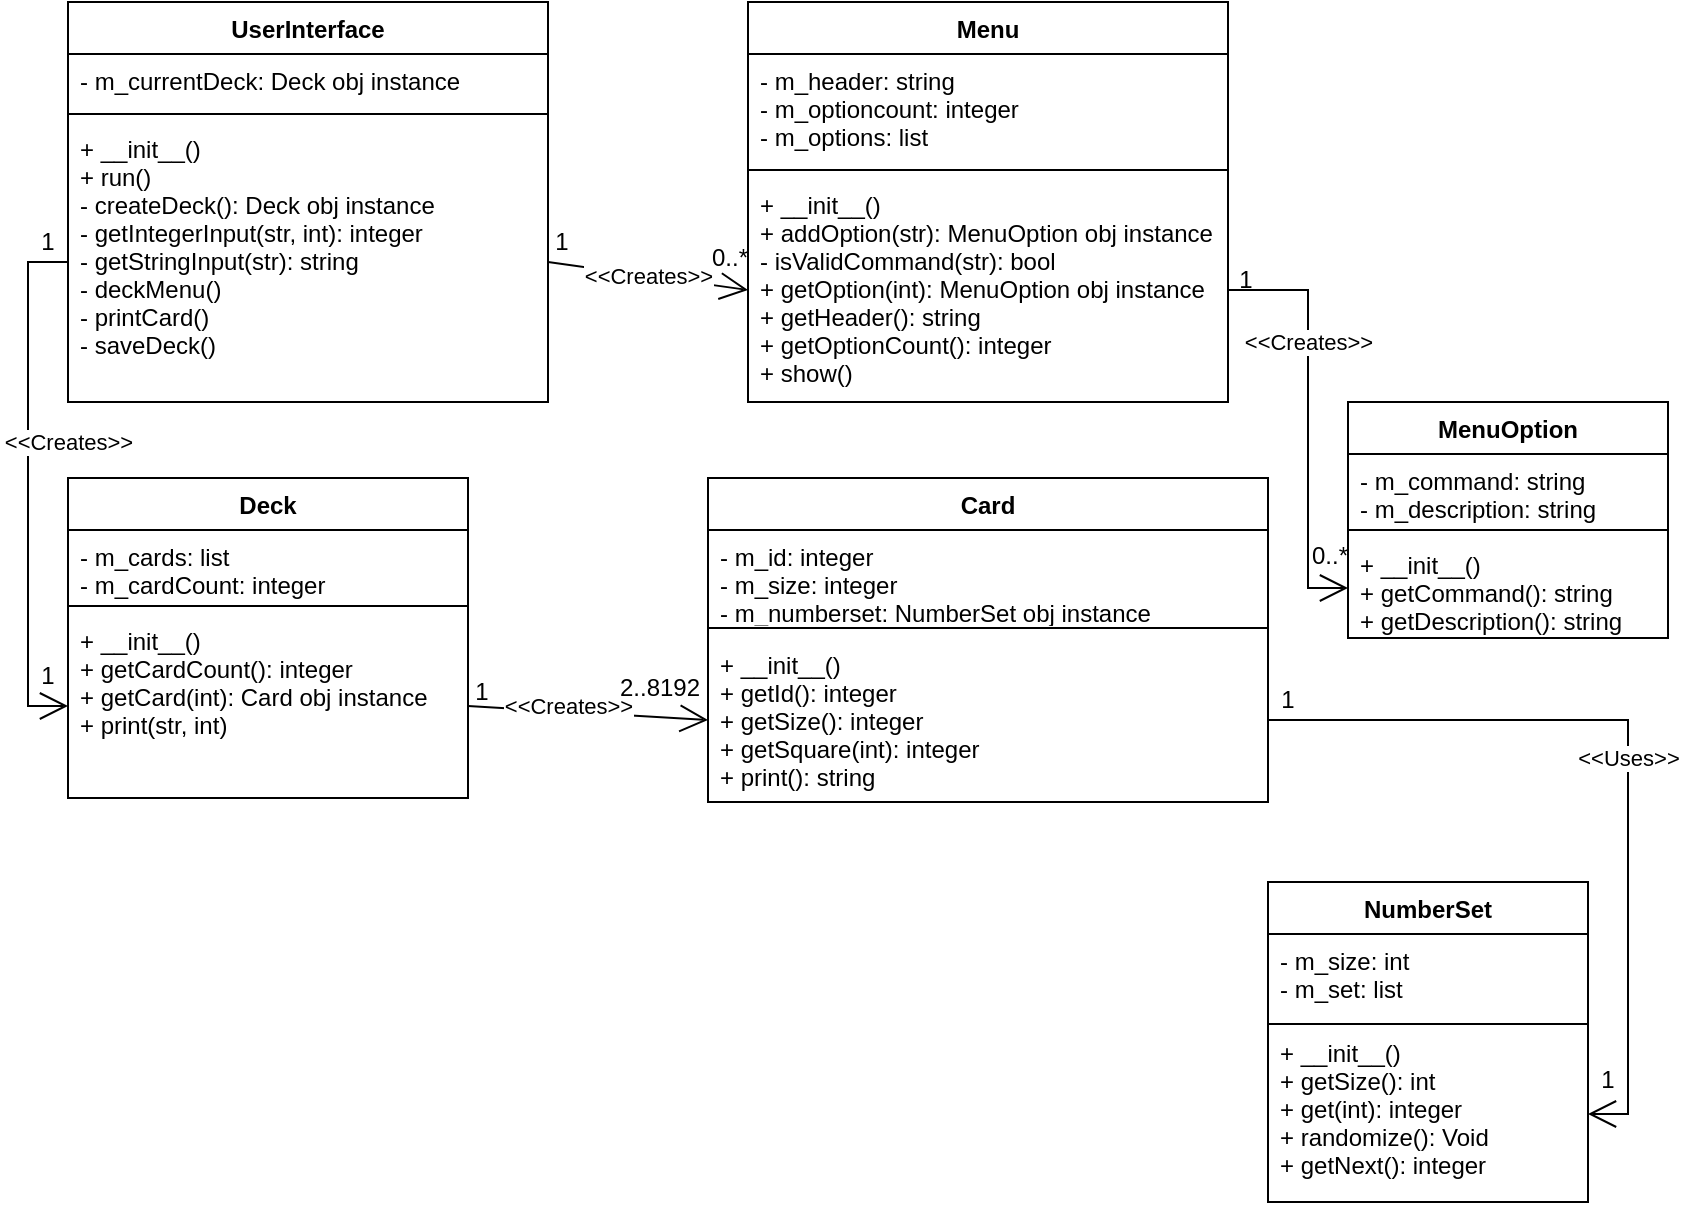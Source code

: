 <mxfile version="15.5.8" type="device"><diagram id="gEEIbR3LsCS0P2xFoKP7" name="Page-1"><mxGraphModel dx="1022" dy="524" grid="1" gridSize="10" guides="1" tooltips="1" connect="1" arrows="1" fold="1" page="1" pageScale="1" pageWidth="850" pageHeight="1100" math="0" shadow="0"><root><mxCell id="0"/><mxCell id="1" parent="0"/><mxCell id="pg2q3I0mmfAZ--t2WAfG-1" value="UserInterface" style="swimlane;fontStyle=1;align=center;verticalAlign=top;childLayout=stackLayout;horizontal=1;startSize=26;horizontalStack=0;resizeParent=1;resizeParentMax=0;resizeLast=0;collapsible=1;marginBottom=0;" parent="1" vertex="1"><mxGeometry x="40" y="40" width="240" height="200" as="geometry"/></mxCell><mxCell id="pg2q3I0mmfAZ--t2WAfG-2" value="- m_currentDeck: Deck obj instance" style="text;strokeColor=none;fillColor=none;align=left;verticalAlign=top;spacingLeft=4;spacingRight=4;overflow=hidden;rotatable=0;points=[[0,0.5],[1,0.5]];portConstraint=eastwest;" parent="pg2q3I0mmfAZ--t2WAfG-1" vertex="1"><mxGeometry y="26" width="240" height="26" as="geometry"/></mxCell><mxCell id="pg2q3I0mmfAZ--t2WAfG-3" value="" style="line;strokeWidth=1;fillColor=none;align=left;verticalAlign=middle;spacingTop=-1;spacingLeft=3;spacingRight=3;rotatable=0;labelPosition=right;points=[];portConstraint=eastwest;" parent="pg2q3I0mmfAZ--t2WAfG-1" vertex="1"><mxGeometry y="52" width="240" height="8" as="geometry"/></mxCell><mxCell id="pg2q3I0mmfAZ--t2WAfG-4" value="+ __init__()&#10;+ run()&#10;- createDeck(): Deck obj instance&#10;- getIntegerInput(str, int): integer&#10;- getStringInput(str): string&#10;- deckMenu()&#10;- printCard()&#10;- saveDeck()" style="text;strokeColor=none;fillColor=none;align=left;verticalAlign=top;spacingLeft=4;spacingRight=4;overflow=hidden;rotatable=0;points=[[0,0.5],[1,0.5]];portConstraint=eastwest;" parent="pg2q3I0mmfAZ--t2WAfG-1" vertex="1"><mxGeometry y="60" width="240" height="140" as="geometry"/></mxCell><mxCell id="pg2q3I0mmfAZ--t2WAfG-6" value="Menu" style="swimlane;fontStyle=1;align=center;verticalAlign=top;childLayout=stackLayout;horizontal=1;startSize=26;horizontalStack=0;resizeParent=1;resizeParentMax=0;resizeLast=0;collapsible=1;marginBottom=0;" parent="1" vertex="1"><mxGeometry x="380" y="40" width="240" height="200" as="geometry"/></mxCell><mxCell id="pg2q3I0mmfAZ--t2WAfG-7" value="- m_header: string&#10;- m_optioncount: integer&#10;- m_options: list" style="text;strokeColor=none;fillColor=none;align=left;verticalAlign=top;spacingLeft=4;spacingRight=4;overflow=hidden;rotatable=0;points=[[0,0.5],[1,0.5]];portConstraint=eastwest;" parent="pg2q3I0mmfAZ--t2WAfG-6" vertex="1"><mxGeometry y="26" width="240" height="54" as="geometry"/></mxCell><mxCell id="pg2q3I0mmfAZ--t2WAfG-8" value="" style="line;strokeWidth=1;fillColor=none;align=left;verticalAlign=middle;spacingTop=-1;spacingLeft=3;spacingRight=3;rotatable=0;labelPosition=right;points=[];portConstraint=eastwest;" parent="pg2q3I0mmfAZ--t2WAfG-6" vertex="1"><mxGeometry y="80" width="240" height="8" as="geometry"/></mxCell><mxCell id="pg2q3I0mmfAZ--t2WAfG-9" value="+ __init__()&#10;+ addOption(str): MenuOption obj instance&#10;- isValidCommand(str): bool&#10;+ getOption(int): MenuOption obj instance&#10;+ getHeader(): string&#10;+ getOptionCount(): integer&#10;+ show()" style="text;strokeColor=none;fillColor=none;align=left;verticalAlign=top;spacingLeft=4;spacingRight=4;overflow=hidden;rotatable=0;points=[[0,0.5],[1,0.5]];portConstraint=eastwest;" parent="pg2q3I0mmfAZ--t2WAfG-6" vertex="1"><mxGeometry y="88" width="240" height="112" as="geometry"/></mxCell><mxCell id="pg2q3I0mmfAZ--t2WAfG-12" value="MenuOption" style="swimlane;fontStyle=1;align=center;verticalAlign=top;childLayout=stackLayout;horizontal=1;startSize=26;horizontalStack=0;resizeParent=1;resizeParentMax=0;resizeLast=0;collapsible=1;marginBottom=0;" parent="1" vertex="1"><mxGeometry x="680" y="240" width="160" height="118" as="geometry"/></mxCell><mxCell id="pg2q3I0mmfAZ--t2WAfG-13" value="- m_command: string&#10;- m_description: string" style="text;strokeColor=none;fillColor=none;align=left;verticalAlign=top;spacingLeft=4;spacingRight=4;overflow=hidden;rotatable=0;points=[[0,0.5],[1,0.5]];portConstraint=eastwest;" parent="pg2q3I0mmfAZ--t2WAfG-12" vertex="1"><mxGeometry y="26" width="160" height="34" as="geometry"/></mxCell><mxCell id="pg2q3I0mmfAZ--t2WAfG-14" value="" style="line;strokeWidth=1;fillColor=none;align=left;verticalAlign=middle;spacingTop=-1;spacingLeft=3;spacingRight=3;rotatable=0;labelPosition=right;points=[];portConstraint=eastwest;" parent="pg2q3I0mmfAZ--t2WAfG-12" vertex="1"><mxGeometry y="60" width="160" height="8" as="geometry"/></mxCell><mxCell id="pg2q3I0mmfAZ--t2WAfG-15" value="+ __init__()&#10;+ getCommand(): string&#10;+ getDescription(): string" style="text;strokeColor=none;fillColor=none;align=left;verticalAlign=top;spacingLeft=4;spacingRight=4;overflow=hidden;rotatable=0;points=[[0,0.5],[1,0.5]];portConstraint=eastwest;" parent="pg2q3I0mmfAZ--t2WAfG-12" vertex="1"><mxGeometry y="68" width="160" height="50" as="geometry"/></mxCell><mxCell id="pg2q3I0mmfAZ--t2WAfG-18" value="Deck" style="swimlane;fontStyle=1;align=center;verticalAlign=top;childLayout=stackLayout;horizontal=1;startSize=26;horizontalStack=0;resizeParent=1;resizeParentMax=0;resizeLast=0;collapsible=1;marginBottom=0;" parent="1" vertex="1"><mxGeometry x="40" y="278" width="200" height="160" as="geometry"/></mxCell><mxCell id="pg2q3I0mmfAZ--t2WAfG-19" value="- m_cards: list&#10;- m_cardCount: integer" style="text;strokeColor=none;fillColor=none;align=left;verticalAlign=top;spacingLeft=4;spacingRight=4;overflow=hidden;rotatable=0;points=[[0,0.5],[1,0.5]];portConstraint=eastwest;" parent="pg2q3I0mmfAZ--t2WAfG-18" vertex="1"><mxGeometry y="26" width="200" height="34" as="geometry"/></mxCell><mxCell id="pg2q3I0mmfAZ--t2WAfG-20" value="" style="line;strokeWidth=1;fillColor=none;align=left;verticalAlign=middle;spacingTop=-1;spacingLeft=3;spacingRight=3;rotatable=0;labelPosition=right;points=[];portConstraint=eastwest;" parent="pg2q3I0mmfAZ--t2WAfG-18" vertex="1"><mxGeometry y="60" width="200" height="8" as="geometry"/></mxCell><mxCell id="pg2q3I0mmfAZ--t2WAfG-21" value="+ __init__()&#10;+ getCardCount(): integer&#10;+ getCard(int): Card obj instance&#10;+ print(str, int)" style="text;strokeColor=none;fillColor=none;align=left;verticalAlign=top;spacingLeft=4;spacingRight=4;overflow=hidden;rotatable=0;points=[[0,0.5],[1,0.5]];portConstraint=eastwest;" parent="pg2q3I0mmfAZ--t2WAfG-18" vertex="1"><mxGeometry y="68" width="200" height="92" as="geometry"/></mxCell><mxCell id="pg2q3I0mmfAZ--t2WAfG-24" value="Card" style="swimlane;fontStyle=1;align=center;verticalAlign=top;childLayout=stackLayout;horizontal=1;startSize=26;horizontalStack=0;resizeParent=1;resizeParentMax=0;resizeLast=0;collapsible=1;marginBottom=0;" parent="1" vertex="1"><mxGeometry x="360" y="278" width="280" height="162" as="geometry"/></mxCell><mxCell id="pg2q3I0mmfAZ--t2WAfG-25" value="- m_id: integer&#10;- m_size: integer&#10;- m_numberset: NumberSet obj instance" style="text;strokeColor=none;fillColor=none;align=left;verticalAlign=top;spacingLeft=4;spacingRight=4;overflow=hidden;rotatable=0;points=[[0,0.5],[1,0.5]];portConstraint=eastwest;" parent="pg2q3I0mmfAZ--t2WAfG-24" vertex="1"><mxGeometry y="26" width="280" height="44" as="geometry"/></mxCell><mxCell id="pg2q3I0mmfAZ--t2WAfG-26" value="" style="line;strokeWidth=1;fillColor=none;align=left;verticalAlign=middle;spacingTop=-1;spacingLeft=3;spacingRight=3;rotatable=0;labelPosition=right;points=[];portConstraint=eastwest;" parent="pg2q3I0mmfAZ--t2WAfG-24" vertex="1"><mxGeometry y="70" width="280" height="10" as="geometry"/></mxCell><mxCell id="pg2q3I0mmfAZ--t2WAfG-27" value="+ __init__()&#10;+ getId(): integer&#10;+ getSize(): integer&#10;+ getSquare(int): integer&#10;+ print(): string" style="text;strokeColor=none;fillColor=none;align=left;verticalAlign=top;spacingLeft=4;spacingRight=4;overflow=hidden;rotatable=0;points=[[0,0.5],[1,0.5]];portConstraint=eastwest;" parent="pg2q3I0mmfAZ--t2WAfG-24" vertex="1"><mxGeometry y="80" width="280" height="82" as="geometry"/></mxCell><mxCell id="pg2q3I0mmfAZ--t2WAfG-29" value="NumberSet" style="swimlane;fontStyle=1;align=center;verticalAlign=top;childLayout=stackLayout;horizontal=1;startSize=26;horizontalStack=0;resizeParent=1;resizeParentMax=0;resizeLast=0;collapsible=1;marginBottom=0;" parent="1" vertex="1"><mxGeometry x="640" y="480" width="160" height="160" as="geometry"/></mxCell><mxCell id="pg2q3I0mmfAZ--t2WAfG-30" value="- m_size: int&#10;- m_set: list" style="text;strokeColor=none;fillColor=none;align=left;verticalAlign=top;spacingLeft=4;spacingRight=4;overflow=hidden;rotatable=0;points=[[0,0.5],[1,0.5]];portConstraint=eastwest;" parent="pg2q3I0mmfAZ--t2WAfG-29" vertex="1"><mxGeometry y="26" width="160" height="44" as="geometry"/></mxCell><mxCell id="pg2q3I0mmfAZ--t2WAfG-31" value="" style="line;strokeWidth=1;fillColor=none;align=left;verticalAlign=middle;spacingTop=-1;spacingLeft=3;spacingRight=3;rotatable=0;labelPosition=right;points=[];portConstraint=eastwest;" parent="pg2q3I0mmfAZ--t2WAfG-29" vertex="1"><mxGeometry y="70" width="160" height="2" as="geometry"/></mxCell><mxCell id="pg2q3I0mmfAZ--t2WAfG-32" value="+ __init__()&#10;+ getSize(): int&#10;+ get(int): integer&#10;+ randomize(): Void&#10;+ getNext(): integer" style="text;strokeColor=none;fillColor=none;align=left;verticalAlign=top;spacingLeft=4;spacingRight=4;overflow=hidden;rotatable=0;points=[[0,0.5],[1,0.5]];portConstraint=eastwest;" parent="pg2q3I0mmfAZ--t2WAfG-29" vertex="1"><mxGeometry y="72" width="160" height="88" as="geometry"/></mxCell><mxCell id="hu1vSS0-j4yV78P5Vuvk-1" value="&amp;lt;&amp;lt;Creates&amp;gt;&amp;gt;" style="endArrow=open;endFill=1;endSize=12;html=1;rounded=0;exitX=0;exitY=0.5;exitDx=0;exitDy=0;entryX=0;entryY=0.5;entryDx=0;entryDy=0;" edge="1" parent="1" source="pg2q3I0mmfAZ--t2WAfG-4" target="pg2q3I0mmfAZ--t2WAfG-21"><mxGeometry x="-0.16" y="20" width="160" relative="1" as="geometry"><mxPoint x="370" y="250" as="sourcePoint"/><mxPoint x="500" y="300" as="targetPoint"/><Array as="points"><mxPoint x="20" y="170"/><mxPoint x="20" y="392"/></Array><mxPoint as="offset"/></mxGeometry></mxCell><mxCell id="hu1vSS0-j4yV78P5Vuvk-3" value="1" style="text;html=1;strokeColor=none;fillColor=none;align=center;verticalAlign=middle;whiteSpace=wrap;rounded=0;" vertex="1" parent="1"><mxGeometry x="25" y="155" width="10" height="10" as="geometry"/></mxCell><mxCell id="hu1vSS0-j4yV78P5Vuvk-4" value="1" style="text;html=1;strokeColor=none;fillColor=none;align=center;verticalAlign=middle;whiteSpace=wrap;rounded=0;" vertex="1" parent="1"><mxGeometry x="25" y="372" width="10" height="10" as="geometry"/></mxCell><mxCell id="hu1vSS0-j4yV78P5Vuvk-5" value="&amp;lt;&amp;lt;Creates&amp;gt;&amp;gt;" style="endArrow=open;endFill=1;endSize=12;html=1;rounded=0;exitX=1;exitY=0.5;exitDx=0;exitDy=0;entryX=0;entryY=0.5;entryDx=0;entryDy=0;" edge="1" parent="1" source="pg2q3I0mmfAZ--t2WAfG-4" target="pg2q3I0mmfAZ--t2WAfG-9"><mxGeometry width="160" relative="1" as="geometry"><mxPoint x="250" y="220" as="sourcePoint"/><mxPoint x="410" y="220" as="targetPoint"/></mxGeometry></mxCell><mxCell id="hu1vSS0-j4yV78P5Vuvk-6" value="1" style="text;html=1;strokeColor=none;fillColor=none;align=center;verticalAlign=middle;whiteSpace=wrap;rounded=0;" vertex="1" parent="1"><mxGeometry x="282" y="155" width="10" height="10" as="geometry"/></mxCell><mxCell id="hu1vSS0-j4yV78P5Vuvk-7" value="0..*" style="text;html=1;strokeColor=none;fillColor=none;align=center;verticalAlign=middle;whiteSpace=wrap;rounded=0;" vertex="1" parent="1"><mxGeometry x="366" y="163" width="10" height="10" as="geometry"/></mxCell><mxCell id="hu1vSS0-j4yV78P5Vuvk-8" value="&amp;lt;&amp;lt;Creates&amp;gt;&amp;gt;" style="endArrow=open;endFill=1;endSize=12;html=1;rounded=0;exitX=1;exitY=0.5;exitDx=0;exitDy=0;entryX=0;entryY=0.5;entryDx=0;entryDy=0;" edge="1" parent="1" source="pg2q3I0mmfAZ--t2WAfG-9" target="pg2q3I0mmfAZ--t2WAfG-15"><mxGeometry x="-0.368" width="160" relative="1" as="geometry"><mxPoint x="250" y="220" as="sourcePoint"/><mxPoint x="410" y="220" as="targetPoint"/><Array as="points"><mxPoint x="660" y="184"/><mxPoint x="660" y="333"/></Array><mxPoint as="offset"/></mxGeometry></mxCell><mxCell id="hu1vSS0-j4yV78P5Vuvk-9" value="1" style="text;html=1;strokeColor=none;fillColor=none;align=center;verticalAlign=middle;whiteSpace=wrap;rounded=0;" vertex="1" parent="1"><mxGeometry x="624" y="174" width="10" height="10" as="geometry"/></mxCell><mxCell id="hu1vSS0-j4yV78P5Vuvk-13" value="0..*" style="text;html=1;strokeColor=none;fillColor=none;align=center;verticalAlign=middle;whiteSpace=wrap;rounded=0;" vertex="1" parent="1"><mxGeometry x="666" y="312" width="10" height="10" as="geometry"/></mxCell><mxCell id="hu1vSS0-j4yV78P5Vuvk-14" value="&amp;lt;&amp;lt;Creates&amp;gt;&amp;gt;" style="endArrow=open;endFill=1;endSize=12;html=1;rounded=0;exitX=1;exitY=0.5;exitDx=0;exitDy=0;entryX=0;entryY=0.5;entryDx=0;entryDy=0;" edge="1" parent="1"><mxGeometry x="-0.17" y="3" width="160" relative="1" as="geometry"><mxPoint x="240" y="392" as="sourcePoint"/><mxPoint x="360" y="399" as="targetPoint"/><mxPoint as="offset"/></mxGeometry></mxCell><mxCell id="hu1vSS0-j4yV78P5Vuvk-15" value="1" style="text;html=1;strokeColor=none;fillColor=none;align=center;verticalAlign=middle;whiteSpace=wrap;rounded=0;" vertex="1" parent="1"><mxGeometry x="242" y="380" width="10" height="10" as="geometry"/></mxCell><mxCell id="hu1vSS0-j4yV78P5Vuvk-16" value="2..8192" style="text;html=1;strokeColor=none;fillColor=none;align=center;verticalAlign=middle;whiteSpace=wrap;rounded=0;" vertex="1" parent="1"><mxGeometry x="331" y="378" width="10" height="10" as="geometry"/></mxCell><mxCell id="hu1vSS0-j4yV78P5Vuvk-17" value="&amp;lt;&amp;lt;Uses&amp;gt;&amp;gt;" style="endArrow=open;endFill=1;endSize=12;html=1;rounded=0;exitX=1;exitY=0.5;exitDx=0;exitDy=0;entryX=1;entryY=0.5;entryDx=0;entryDy=0;" edge="1" parent="1" source="pg2q3I0mmfAZ--t2WAfG-27" target="pg2q3I0mmfAZ--t2WAfG-32"><mxGeometry width="160" relative="1" as="geometry"><mxPoint x="370" y="410" as="sourcePoint"/><mxPoint x="530" y="410" as="targetPoint"/><Array as="points"><mxPoint x="820" y="399"/><mxPoint x="820" y="596"/></Array></mxGeometry></mxCell><mxCell id="hu1vSS0-j4yV78P5Vuvk-18" value="1" style="text;html=1;strokeColor=none;fillColor=none;align=center;verticalAlign=middle;whiteSpace=wrap;rounded=0;" vertex="1" parent="1"><mxGeometry x="805" y="574" width="10" height="10" as="geometry"/></mxCell><mxCell id="hu1vSS0-j4yV78P5Vuvk-19" value="1" style="text;html=1;strokeColor=none;fillColor=none;align=center;verticalAlign=middle;whiteSpace=wrap;rounded=0;" vertex="1" parent="1"><mxGeometry x="645" y="384" width="10" height="10" as="geometry"/></mxCell></root></mxGraphModel></diagram></mxfile>